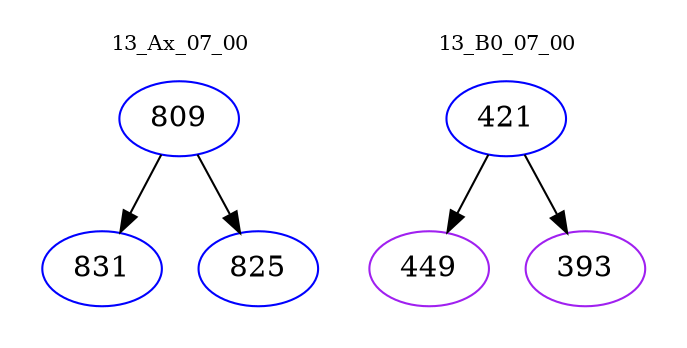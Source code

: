 digraph{
subgraph cluster_0 {
color = white
label = "13_Ax_07_00";
fontsize=10;
T0_809 [label="809", color="blue"]
T0_809 -> T0_831 [color="black"]
T0_831 [label="831", color="blue"]
T0_809 -> T0_825 [color="black"]
T0_825 [label="825", color="blue"]
}
subgraph cluster_1 {
color = white
label = "13_B0_07_00";
fontsize=10;
T1_421 [label="421", color="blue"]
T1_421 -> T1_449 [color="black"]
T1_449 [label="449", color="purple"]
T1_421 -> T1_393 [color="black"]
T1_393 [label="393", color="purple"]
}
}
